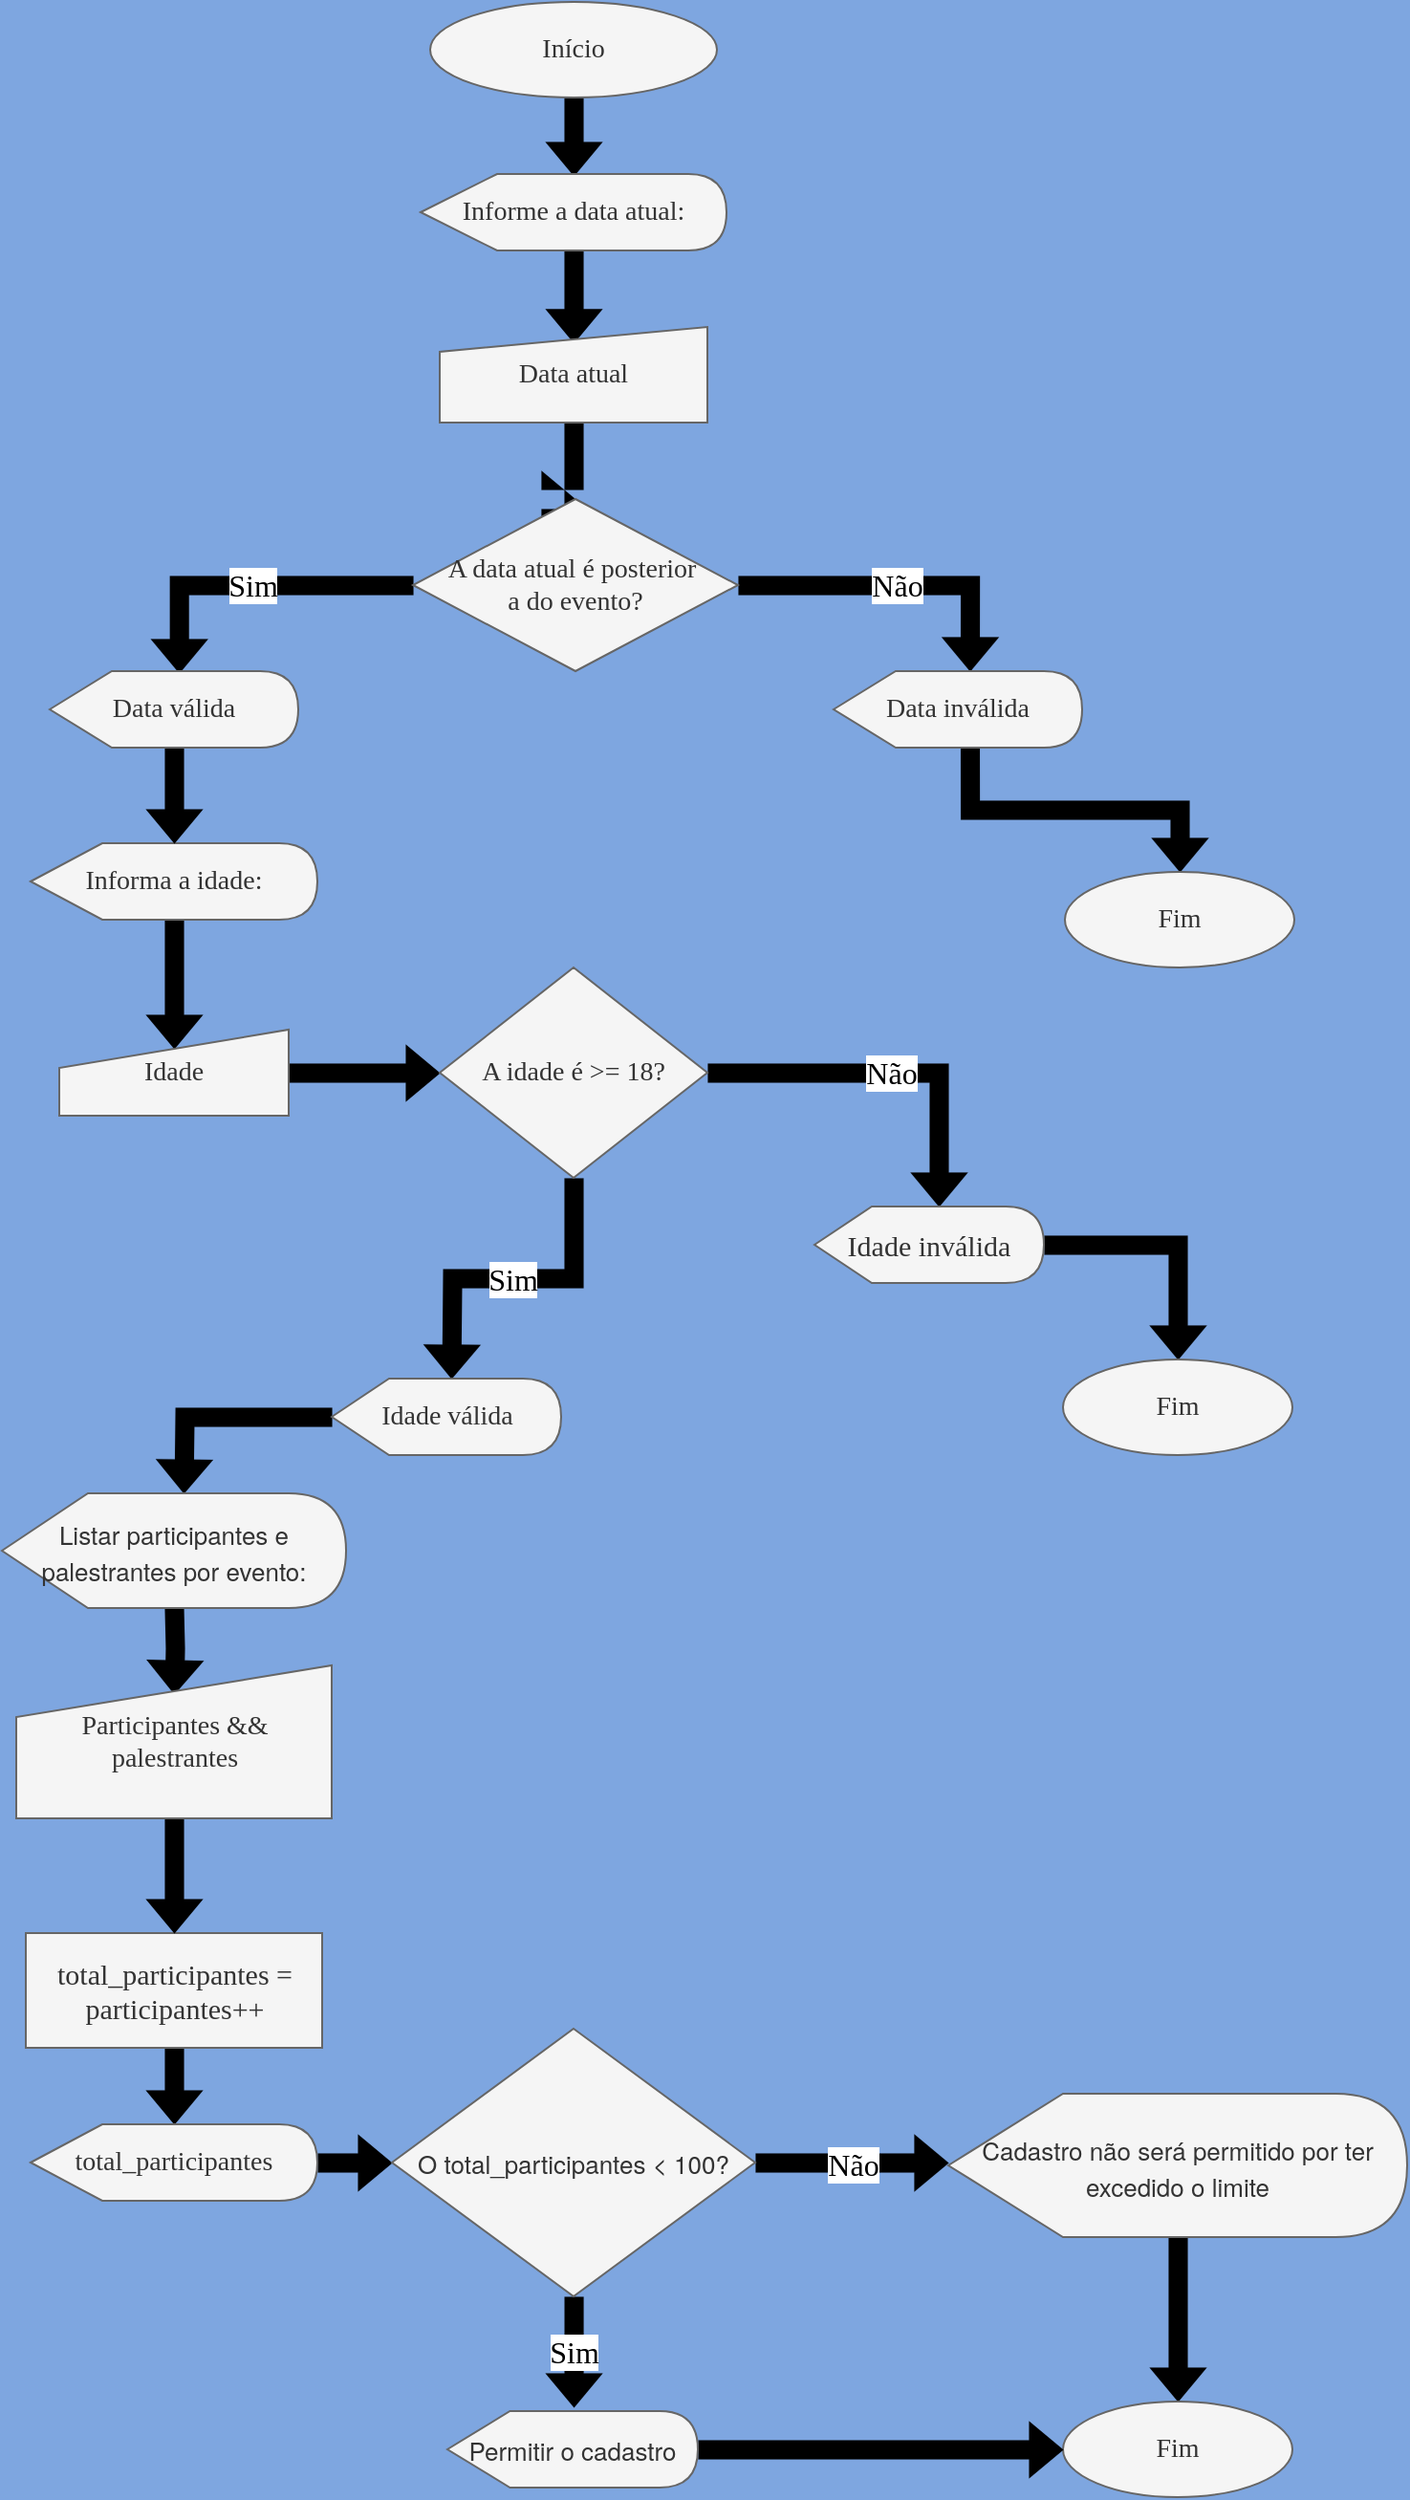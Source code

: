 <mxfile version="20.2.2"><diagram id="g1Pip3VEDtqEnBPWnRnI" name="Page-1"><mxGraphModel dx="770" dy="535" grid="0" gridSize="10" guides="1" tooltips="1" connect="1" arrows="1" fold="1" page="1" pageScale="1" pageWidth="827" pageHeight="1169" background="#7EA6E0" math="0" shadow="0"><root><mxCell id="0"/><mxCell id="1" parent="0"/><mxCell id="c9jAwLk38BG_DTgk8Mgv-12" style="edgeStyle=orthogonalEdgeStyle;shape=flexArrow;rounded=0;orthogonalLoop=1;jettySize=auto;html=1;entryX=0.5;entryY=0.025;entryDx=0;entryDy=0;entryPerimeter=0;fontFamily=Times New Roman;fontSize=14;fontColor=#333333;strokeWidth=0;fillColor=#000000;gradientColor=default;gradientDirection=south;" edge="1" parent="1" source="c9jAwLk38BG_DTgk8Mgv-1" target="c9jAwLk38BG_DTgk8Mgv-4"><mxGeometry relative="1" as="geometry"/></mxCell><mxCell id="c9jAwLk38BG_DTgk8Mgv-1" value="&lt;font style=&quot;font-size: 14px;&quot;&gt;Início&lt;/font&gt;" style="ellipse;whiteSpace=wrap;html=1;fillColor=#f5f5f5;strokeColor=#666666;fontColor=#333333;fontFamily=Times New Roman;fontSize=14;" vertex="1" parent="1"><mxGeometry x="339" width="150" height="50" as="geometry"/></mxCell><mxCell id="c9jAwLk38BG_DTgk8Mgv-10" style="edgeStyle=orthogonalEdgeStyle;shape=flexArrow;rounded=0;orthogonalLoop=1;jettySize=auto;html=1;entryX=0.5;entryY=0.167;entryDx=0;entryDy=0;entryPerimeter=0;fontFamily=Times New Roman;fontSize=14;fontColor=#333333;strokeWidth=0;fillColor=#000000;gradientColor=default;gradientDirection=south;" edge="1" parent="1" source="c9jAwLk38BG_DTgk8Mgv-4" target="c9jAwLk38BG_DTgk8Mgv-8"><mxGeometry relative="1" as="geometry"/></mxCell><mxCell id="c9jAwLk38BG_DTgk8Mgv-4" value="Informe a data atual:" style="shape=display;whiteSpace=wrap;html=1;fontFamily=Times New Roman;fontSize=14;fillColor=#f5f5f5;fontColor=#333333;strokeColor=#666666;" vertex="1" parent="1"><mxGeometry x="334" y="90" width="160" height="40" as="geometry"/></mxCell><mxCell id="c9jAwLk38BG_DTgk8Mgv-16" style="edgeStyle=orthogonalEdgeStyle;shape=flexArrow;rounded=0;orthogonalLoop=1;jettySize=auto;html=1;exitX=0.5;exitY=1;exitDx=0;exitDy=0;entryX=0.5;entryY=0;entryDx=0;entryDy=0;fontFamily=Times New Roman;fontSize=14;fontColor=#333333;strokeWidth=0;fillColor=#000000;gradientColor=default;gradientDirection=south;" edge="1" parent="1" source="c9jAwLk38BG_DTgk8Mgv-8" target="c9jAwLk38BG_DTgk8Mgv-11"><mxGeometry relative="1" as="geometry"><Array as="points"><mxPoint x="414" y="260"/><mxPoint x="414" y="260"/></Array></mxGeometry></mxCell><mxCell id="c9jAwLk38BG_DTgk8Mgv-8" value="Data atual" style="shape=manualInput;whiteSpace=wrap;html=1;fontFamily=Times New Roman;fontSize=14;fontColor=#333333;fillColor=#f5f5f5;strokeColor=#666666;size=13;" vertex="1" parent="1"><mxGeometry x="344" y="170" width="140" height="50" as="geometry"/></mxCell><mxCell id="c9jAwLk38BG_DTgk8Mgv-61" value="Não" style="edgeStyle=orthogonalEdgeStyle;shape=flexArrow;rounded=0;orthogonalLoop=1;jettySize=auto;html=1;entryX=0;entryY=0;entryDx=71.25;entryDy=0;entryPerimeter=0;fontFamily=Times New Roman;fontSize=16;fontColor=#000000;strokeWidth=0;fillColor=#000000;gradientColor=default;gradientDirection=south;" edge="1" parent="1" source="c9jAwLk38BG_DTgk8Mgv-11" target="c9jAwLk38BG_DTgk8Mgv-27"><mxGeometry relative="1" as="geometry"/></mxCell><mxCell id="c9jAwLk38BG_DTgk8Mgv-67" value="Sim" style="edgeStyle=orthogonalEdgeStyle;shape=flexArrow;rounded=0;orthogonalLoop=1;jettySize=auto;html=1;entryX=0.52;entryY=0.025;entryDx=0;entryDy=0;entryPerimeter=0;fontFamily=Times New Roman;fontSize=16;fontColor=#000000;strokeWidth=0;fillColor=#000000;gradientColor=default;gradientDirection=south;" edge="1" parent="1" source="c9jAwLk38BG_DTgk8Mgv-11" target="c9jAwLk38BG_DTgk8Mgv-66"><mxGeometry relative="1" as="geometry"/></mxCell><mxCell id="c9jAwLk38BG_DTgk8Mgv-11" value="A data atual é posterior&amp;nbsp;&lt;br&gt;a do evento?" style="rhombus;whiteSpace=wrap;html=1;fontFamily=Times New Roman;fontSize=14;fontColor=#333333;fillColor=#f5f5f5;strokeColor=#666666;perimeterSpacing=0;" vertex="1" parent="1"><mxGeometry x="330" y="260" width="170" height="90" as="geometry"/></mxCell><mxCell id="c9jAwLk38BG_DTgk8Mgv-64" style="edgeStyle=orthogonalEdgeStyle;shape=flexArrow;rounded=0;orthogonalLoop=1;jettySize=auto;html=1;exitX=0;exitY=0;exitDx=71.25;exitDy=40;exitPerimeter=0;entryX=0.5;entryY=0;entryDx=0;entryDy=0;fontFamily=Times New Roman;fontSize=16;fontColor=#000000;strokeWidth=0;fillColor=#000000;gradientColor=default;gradientDirection=south;" edge="1" parent="1" source="c9jAwLk38BG_DTgk8Mgv-27" target="c9jAwLk38BG_DTgk8Mgv-29"><mxGeometry relative="1" as="geometry"/></mxCell><mxCell id="c9jAwLk38BG_DTgk8Mgv-27" value="Data inválida" style="shape=display;whiteSpace=wrap;html=1;fontFamily=Times New Roman;fontSize=14;fontColor=#333333;fillColor=#f5f5f5;strokeColor=#666666;" vertex="1" parent="1"><mxGeometry x="550" y="350" width="130" height="40" as="geometry"/></mxCell><mxCell id="c9jAwLk38BG_DTgk8Mgv-29" value="Fim" style="ellipse;whiteSpace=wrap;html=1;fontFamily=Times New Roman;fontSize=14;fontColor=#333333;fillColor=#f5f5f5;strokeColor=#666666;" vertex="1" parent="1"><mxGeometry x="671" y="455" width="120" height="50" as="geometry"/></mxCell><mxCell id="c9jAwLk38BG_DTgk8Mgv-72" style="edgeStyle=orthogonalEdgeStyle;shape=flexArrow;rounded=0;orthogonalLoop=1;jettySize=auto;html=1;entryX=0.5;entryY=0.222;entryDx=0;entryDy=0;entryPerimeter=0;fontFamily=Times New Roman;fontSize=16;fontColor=#000000;strokeWidth=0;fillColor=#000000;gradientColor=default;gradientDirection=south;" edge="1" parent="1" source="c9jAwLk38BG_DTgk8Mgv-30" target="c9jAwLk38BG_DTgk8Mgv-33"><mxGeometry relative="1" as="geometry"/></mxCell><mxCell id="c9jAwLk38BG_DTgk8Mgv-30" value="Informa a idade:" style="shape=display;whiteSpace=wrap;html=1;fontFamily=Times New Roman;fontSize=14;fontColor=#333333;fillColor=#f5f5f5;strokeColor=#666666;" vertex="1" parent="1"><mxGeometry x="130" y="440" width="150" height="40" as="geometry"/></mxCell><mxCell id="c9jAwLk38BG_DTgk8Mgv-73" style="edgeStyle=orthogonalEdgeStyle;shape=flexArrow;rounded=0;orthogonalLoop=1;jettySize=auto;html=1;entryX=0;entryY=0.5;entryDx=0;entryDy=0;fontFamily=Times New Roman;fontSize=16;fontColor=#000000;strokeWidth=0;fillColor=#000000;gradientColor=default;gradientDirection=south;" edge="1" parent="1" source="c9jAwLk38BG_DTgk8Mgv-33" target="c9jAwLk38BG_DTgk8Mgv-36"><mxGeometry relative="1" as="geometry"/></mxCell><mxCell id="c9jAwLk38BG_DTgk8Mgv-33" value="Idade" style="shape=manualInput;whiteSpace=wrap;html=1;fontFamily=Times New Roman;fontSize=14;fontColor=#333333;fillColor=#f5f5f5;strokeColor=#666666;size=20;" vertex="1" parent="1"><mxGeometry x="145" y="537.5" width="120" height="45" as="geometry"/></mxCell><mxCell id="c9jAwLk38BG_DTgk8Mgv-65" value="Não" style="edgeStyle=orthogonalEdgeStyle;shape=flexArrow;rounded=0;orthogonalLoop=1;jettySize=auto;html=1;entryX=0;entryY=0;entryDx=65;entryDy=0;entryPerimeter=0;fontFamily=Times New Roman;fontSize=16;fontColor=#000000;strokeWidth=0;fillColor=#000000;gradientColor=default;gradientDirection=south;" edge="1" parent="1" source="c9jAwLk38BG_DTgk8Mgv-36" target="c9jAwLk38BG_DTgk8Mgv-47"><mxGeometry relative="1" as="geometry"/></mxCell><mxCell id="c9jAwLk38BG_DTgk8Mgv-78" value="Sim" style="edgeStyle=orthogonalEdgeStyle;shape=flexArrow;rounded=0;orthogonalLoop=1;jettySize=auto;html=1;fontFamily=Times New Roman;fontSize=16;fontColor=#000000;strokeWidth=0;fillColor=#000000;gradientColor=default;gradientDirection=south;" edge="1" parent="1" source="c9jAwLk38BG_DTgk8Mgv-36"><mxGeometry relative="1" as="geometry"><mxPoint x="350" y="720" as="targetPoint"/></mxGeometry></mxCell><mxCell id="c9jAwLk38BG_DTgk8Mgv-36" value="A idade é &amp;gt;= 18?" style="rhombus;whiteSpace=wrap;html=1;fontFamily=Times New Roman;fontSize=14;fontColor=#333333;fillColor=#f5f5f5;strokeColor=#666666;" vertex="1" parent="1"><mxGeometry x="344" y="505" width="140" height="110" as="geometry"/></mxCell><mxCell id="c9jAwLk38BG_DTgk8Mgv-77" style="edgeStyle=orthogonalEdgeStyle;shape=flexArrow;rounded=0;orthogonalLoop=1;jettySize=auto;html=1;fontFamily=Times New Roman;fontSize=14;fontColor=#000000;strokeWidth=0;fillColor=#000000;gradientColor=default;gradientDirection=south;" edge="1" parent="1" source="c9jAwLk38BG_DTgk8Mgv-47" target="c9jAwLk38BG_DTgk8Mgv-50"><mxGeometry relative="1" as="geometry"/></mxCell><mxCell id="c9jAwLk38BG_DTgk8Mgv-47" value="Idade inválida" style="shape=display;whiteSpace=wrap;html=1;fontFamily=Times New Roman;fontSize=15;fontColor=#333333;fillColor=#f5f5f5;strokeColor=#666666;" vertex="1" parent="1"><mxGeometry x="540" y="630" width="120" height="40" as="geometry"/></mxCell><mxCell id="c9jAwLk38BG_DTgk8Mgv-50" value="Fim" style="ellipse;whiteSpace=wrap;html=1;fontFamily=Times New Roman;fontSize=14;fontColor=#333333;fillColor=#f5f5f5;strokeColor=#666666;" vertex="1" parent="1"><mxGeometry x="670" y="710" width="120" height="50" as="geometry"/></mxCell><mxCell id="c9jAwLk38BG_DTgk8Mgv-81" style="edgeStyle=orthogonalEdgeStyle;shape=flexArrow;rounded=0;orthogonalLoop=1;jettySize=auto;html=1;entryX=0.5;entryY=0.188;entryDx=0;entryDy=0;entryPerimeter=0;fontFamily=Times New Roman;fontSize=16;fontColor=#000000;strokeWidth=0;fillColor=#000000;gradientColor=default;gradientDirection=south;" edge="1" parent="1" target="c9jAwLk38BG_DTgk8Mgv-56"><mxGeometry relative="1" as="geometry"><mxPoint x="205" y="840" as="sourcePoint"/></mxGeometry></mxCell><mxCell id="c9jAwLk38BG_DTgk8Mgv-92" style="edgeStyle=orthogonalEdgeStyle;shape=flexArrow;rounded=0;orthogonalLoop=1;jettySize=auto;html=1;fontFamily=Times New Roman;fontSize=14;fontColor=#000000;strokeWidth=0;fillColor=#000000;gradientColor=default;gradientDirection=south;" edge="1" parent="1" source="c9jAwLk38BG_DTgk8Mgv-54" target="c9jAwLk38BG_DTgk8Mgv-84"><mxGeometry relative="1" as="geometry"/></mxCell><mxCell id="c9jAwLk38BG_DTgk8Mgv-54" value="total_participantes = participantes++" style="rounded=0;whiteSpace=wrap;html=1;fontFamily=Times New Roman;fontSize=15;fontColor=#333333;fillColor=#f5f5f5;strokeColor=#666666;" vertex="1" parent="1"><mxGeometry x="127.5" y="1010" width="155" height="60" as="geometry"/></mxCell><mxCell id="c9jAwLk38BG_DTgk8Mgv-83" style="edgeStyle=orthogonalEdgeStyle;shape=flexArrow;rounded=0;orthogonalLoop=1;jettySize=auto;html=1;entryX=0.5;entryY=0;entryDx=0;entryDy=0;fontFamily=Times New Roman;fontSize=16;fontColor=#000000;strokeWidth=0;fillColor=#000000;gradientColor=default;gradientDirection=south;" edge="1" parent="1" source="c9jAwLk38BG_DTgk8Mgv-56" target="c9jAwLk38BG_DTgk8Mgv-54"><mxGeometry relative="1" as="geometry"/></mxCell><mxCell id="c9jAwLk38BG_DTgk8Mgv-56" value="Participantes &amp;amp;&amp;amp; palestrantes" style="shape=manualInput;whiteSpace=wrap;html=1;fontFamily=Times New Roman;fontSize=14;fontColor=#333333;size=27;fillColor=#f5f5f5;strokeColor=#666666;" vertex="1" parent="1"><mxGeometry x="122.5" y="870" width="165" height="80" as="geometry"/></mxCell><mxCell id="c9jAwLk38BG_DTgk8Mgv-69" style="edgeStyle=orthogonalEdgeStyle;shape=flexArrow;rounded=0;orthogonalLoop=1;jettySize=auto;html=1;fontFamily=Times New Roman;fontSize=16;fontColor=#000000;strokeWidth=0;fillColor=#000000;gradientColor=default;gradientDirection=south;" edge="1" parent="1" source="c9jAwLk38BG_DTgk8Mgv-66" target="c9jAwLk38BG_DTgk8Mgv-30"><mxGeometry relative="1" as="geometry"/></mxCell><mxCell id="c9jAwLk38BG_DTgk8Mgv-66" value="Data válida" style="shape=display;whiteSpace=wrap;html=1;fontFamily=Times New Roman;fontSize=14;fontColor=#333333;fillColor=#f5f5f5;strokeColor=#666666;" vertex="1" parent="1"><mxGeometry x="140" y="350" width="130" height="40" as="geometry"/></mxCell><mxCell id="c9jAwLk38BG_DTgk8Mgv-80" style="edgeStyle=orthogonalEdgeStyle;shape=flexArrow;rounded=0;orthogonalLoop=1;jettySize=auto;html=1;fontFamily=Times New Roman;fontSize=16;fontColor=#000000;strokeWidth=0;fillColor=#000000;gradientColor=default;gradientDirection=south;" edge="1" parent="1" source="c9jAwLk38BG_DTgk8Mgv-75"><mxGeometry relative="1" as="geometry"><mxPoint x="210" y="780" as="targetPoint"/></mxGeometry></mxCell><mxCell id="c9jAwLk38BG_DTgk8Mgv-75" value="Idade válida" style="shape=display;whiteSpace=wrap;html=1;fontFamily=Times New Roman;fontSize=14;fontColor=#333333;fillColor=#f5f5f5;strokeColor=#666666;" vertex="1" parent="1"><mxGeometry x="287.5" y="720" width="120" height="40" as="geometry"/></mxCell><mxCell id="c9jAwLk38BG_DTgk8Mgv-93" style="edgeStyle=orthogonalEdgeStyle;shape=flexArrow;rounded=0;orthogonalLoop=1;jettySize=auto;html=1;exitX=1;exitY=0.5;exitDx=0;exitDy=0;exitPerimeter=0;entryX=0;entryY=0.5;entryDx=0;entryDy=0;fontFamily=Times New Roman;fontSize=14;fontColor=#000000;strokeWidth=0;fillColor=#000000;gradientColor=default;gradientDirection=south;" edge="1" parent="1" source="c9jAwLk38BG_DTgk8Mgv-84" target="c9jAwLk38BG_DTgk8Mgv-89"><mxGeometry relative="1" as="geometry"/></mxCell><mxCell id="c9jAwLk38BG_DTgk8Mgv-84" value="total_participantes" style="shape=display;whiteSpace=wrap;html=1;fontFamily=Times New Roman;fontSize=14;fontColor=#333333;fillColor=#f5f5f5;strokeColor=#666666;" vertex="1" parent="1"><mxGeometry x="130" y="1110" width="150" height="40" as="geometry"/></mxCell><mxCell id="c9jAwLk38BG_DTgk8Mgv-94" value="Não" style="edgeStyle=orthogonalEdgeStyle;shape=flexArrow;rounded=0;orthogonalLoop=1;jettySize=auto;html=1;fontFamily=Times New Roman;fontSize=16;fontColor=#000000;strokeWidth=0;fillColor=#000000;gradientColor=default;gradientDirection=south;" edge="1" parent="1" source="c9jAwLk38BG_DTgk8Mgv-89"><mxGeometry relative="1" as="geometry"><mxPoint x="610" y="1130" as="targetPoint"/></mxGeometry></mxCell><mxCell id="c9jAwLk38BG_DTgk8Mgv-106" value="Sim" style="edgeStyle=orthogonalEdgeStyle;shape=flexArrow;rounded=0;orthogonalLoop=1;jettySize=auto;html=1;entryX=0.504;entryY=-0.05;entryDx=0;entryDy=0;entryPerimeter=0;fontFamily=Times New Roman;fontSize=16;fontColor=#000000;strokeWidth=0;fillColor=#000000;gradientColor=default;gradientDirection=south;" edge="1" parent="1" source="c9jAwLk38BG_DTgk8Mgv-89" target="c9jAwLk38BG_DTgk8Mgv-102"><mxGeometry relative="1" as="geometry"/></mxCell><mxCell id="c9jAwLk38BG_DTgk8Mgv-89" value="&lt;p style=&quot;margin: 0.0px 0.0px 0.0px 0.0px; font: 13.0px 'Helvetica Neue'&quot;&gt;O total_participantes &amp;lt; 100?&lt;/p&gt;" style="rhombus;whiteSpace=wrap;html=1;fontFamily=Times New Roman;fontSize=14;fontColor=#333333;fillColor=#f5f5f5;strokeColor=#666666;" vertex="1" parent="1"><mxGeometry x="319" y="1060" width="190" height="140" as="geometry"/></mxCell><mxCell id="c9jAwLk38BG_DTgk8Mgv-91" value="&lt;p style=&quot;margin: 0.0px 0.0px 0.0px 0.0px; font: 13.0px 'Helvetica Neue'&quot;&gt;Listar participantes e palestrantes por evento:&lt;/p&gt;" style="shape=display;whiteSpace=wrap;html=1;fontFamily=Times New Roman;fontSize=14;fontColor=#333333;fillColor=#f5f5f5;strokeColor=#666666;" vertex="1" parent="1"><mxGeometry x="115" y="780" width="180" height="60" as="geometry"/></mxCell><mxCell id="c9jAwLk38BG_DTgk8Mgv-100" style="edgeStyle=orthogonalEdgeStyle;shape=flexArrow;rounded=0;orthogonalLoop=1;jettySize=auto;html=1;entryX=0.5;entryY=0;entryDx=0;entryDy=0;fontFamily=Times New Roman;fontSize=16;fontColor=#000000;strokeWidth=0;fillColor=#000000;gradientColor=default;gradientDirection=south;" edge="1" parent="1" source="c9jAwLk38BG_DTgk8Mgv-96" target="c9jAwLk38BG_DTgk8Mgv-99"><mxGeometry relative="1" as="geometry"/></mxCell><mxCell id="c9jAwLk38BG_DTgk8Mgv-96" value="&lt;p style=&quot;margin: 0px; font-stretch: normal; font-size: 13px; line-height: normal; font-family: &amp;quot;Helvetica Neue&amp;quot;;&quot;&gt;Cadastro não será permitido por ter excedido o limite&lt;/p&gt;" style="shape=display;whiteSpace=wrap;html=1;fontFamily=Times New Roman;fontSize=14;fontColor=#333333;fillColor=#f5f5f5;strokeColor=#666666;" vertex="1" parent="1"><mxGeometry x="610" y="1094" width="240" height="75" as="geometry"/></mxCell><mxCell id="c9jAwLk38BG_DTgk8Mgv-99" value="Fim" style="ellipse;whiteSpace=wrap;html=1;fontFamily=Times New Roman;fontSize=14;fontColor=#333333;fillColor=#f5f5f5;strokeColor=#666666;" vertex="1" parent="1"><mxGeometry x="670" y="1255" width="120" height="50" as="geometry"/></mxCell><mxCell id="c9jAwLk38BG_DTgk8Mgv-107" style="edgeStyle=orthogonalEdgeStyle;shape=flexArrow;rounded=0;orthogonalLoop=1;jettySize=auto;html=1;entryX=0;entryY=0.5;entryDx=0;entryDy=0;fontFamily=Times New Roman;fontSize=16;fontColor=#000000;strokeWidth=0;fillColor=#000000;gradientColor=default;gradientDirection=south;" edge="1" parent="1" source="c9jAwLk38BG_DTgk8Mgv-102" target="c9jAwLk38BG_DTgk8Mgv-99"><mxGeometry relative="1" as="geometry"/></mxCell><mxCell id="c9jAwLk38BG_DTgk8Mgv-102" value="&lt;p style=&quot;margin: 0.0px 0.0px 0.0px 0.0px; font: 13.0px 'Helvetica Neue'&quot;&gt;Permitir o cadastro&lt;/p&gt;" style="shape=display;whiteSpace=wrap;html=1;fontFamily=Times New Roman;fontSize=14;fontColor=#333333;fillColor=#f5f5f5;strokeColor=#666666;" vertex="1" parent="1"><mxGeometry x="348" y="1260" width="131" height="40" as="geometry"/></mxCell></root></mxGraphModel></diagram></mxfile>